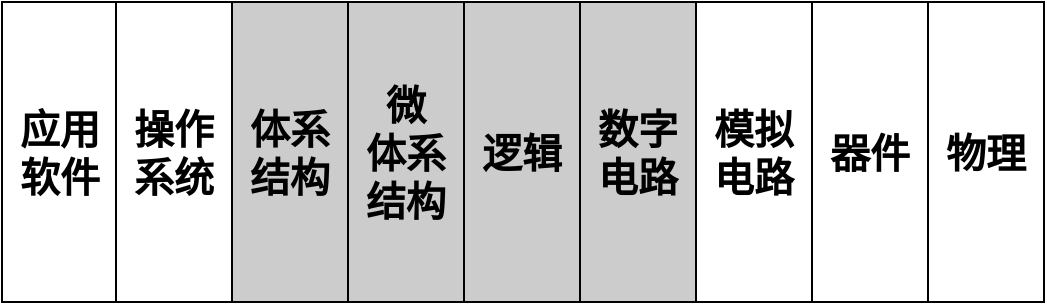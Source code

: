 <mxfile version="14.1.8" type="device"><diagram id="tY6oYXDw27DnlT7QsTZ9" name="第 1 页"><mxGraphModel dx="-1251" dy="556" grid="0" gridSize="10" guides="1" tooltips="1" connect="1" arrows="1" fold="1" page="0" pageScale="1" pageWidth="827" pageHeight="1169" math="0" shadow="0"><root><mxCell id="0"/><mxCell id="1" parent="0"/><mxCell id="QoXuk9__b7b1vvTNi_AI-1" value="&lt;font size=&quot;1&quot;&gt;&lt;b style=&quot;font-size: 20px&quot;&gt;应用软件&lt;/b&gt;&lt;/font&gt;" style="rounded=0;whiteSpace=wrap;html=1;rotation=0;" vertex="1" parent="1"><mxGeometry x="2047" y="336" width="58" height="150" as="geometry"/></mxCell><mxCell id="QoXuk9__b7b1vvTNi_AI-2" value="&lt;font size=&quot;1&quot;&gt;&lt;b style=&quot;font-size: 20px&quot;&gt;操作系统&lt;/b&gt;&lt;/font&gt;" style="rounded=0;whiteSpace=wrap;html=1;rotation=0;" vertex="1" parent="1"><mxGeometry x="2104" y="336" width="58" height="150" as="geometry"/></mxCell><mxCell id="QoXuk9__b7b1vvTNi_AI-3" value="&lt;font size=&quot;1&quot;&gt;&lt;b style=&quot;font-size: 20px&quot;&gt;体系结构&lt;/b&gt;&lt;/font&gt;" style="rounded=0;whiteSpace=wrap;html=1;rotation=0;fillColor=#CCCCCC;" vertex="1" parent="1"><mxGeometry x="2162" y="336" width="58" height="150" as="geometry"/></mxCell><mxCell id="QoXuk9__b7b1vvTNi_AI-4" value="&lt;font size=&quot;1&quot;&gt;&lt;b style=&quot;font-size: 20px&quot;&gt;微&lt;br&gt;体系结构&lt;/b&gt;&lt;/font&gt;" style="rounded=0;whiteSpace=wrap;html=1;rotation=0;fillColor=#CCCCCC;" vertex="1" parent="1"><mxGeometry x="2220" y="336" width="58" height="150" as="geometry"/></mxCell><mxCell id="QoXuk9__b7b1vvTNi_AI-5" value="&lt;font size=&quot;1&quot;&gt;&lt;b style=&quot;font-size: 20px&quot;&gt;逻辑&lt;/b&gt;&lt;/font&gt;" style="rounded=0;whiteSpace=wrap;html=1;rotation=0;fillColor=#CCCCCC;" vertex="1" parent="1"><mxGeometry x="2278" y="336" width="58" height="150" as="geometry"/></mxCell><mxCell id="QoXuk9__b7b1vvTNi_AI-6" value="&lt;font size=&quot;1&quot;&gt;&lt;b style=&quot;font-size: 20px&quot;&gt;数字电路&lt;/b&gt;&lt;/font&gt;" style="rounded=0;whiteSpace=wrap;html=1;rotation=0;fillColor=#CCCCCC;" vertex="1" parent="1"><mxGeometry x="2336" y="336" width="58" height="150" as="geometry"/></mxCell><mxCell id="QoXuk9__b7b1vvTNi_AI-7" value="&lt;font size=&quot;1&quot;&gt;&lt;b style=&quot;font-size: 20px&quot;&gt;模拟电路&lt;/b&gt;&lt;/font&gt;" style="rounded=0;whiteSpace=wrap;html=1;rotation=0;" vertex="1" parent="1"><mxGeometry x="2394" y="336" width="58" height="150" as="geometry"/></mxCell><mxCell id="QoXuk9__b7b1vvTNi_AI-8" value="&lt;font size=&quot;1&quot;&gt;&lt;b style=&quot;font-size: 20px&quot;&gt;器件&lt;/b&gt;&lt;/font&gt;" style="rounded=0;whiteSpace=wrap;html=1;rotation=0;" vertex="1" parent="1"><mxGeometry x="2452" y="336" width="58" height="150" as="geometry"/></mxCell><mxCell id="QoXuk9__b7b1vvTNi_AI-9" value="&lt;font size=&quot;1&quot;&gt;&lt;b style=&quot;font-size: 20px&quot;&gt;物理&lt;/b&gt;&lt;/font&gt;" style="rounded=0;whiteSpace=wrap;html=1;rotation=0;" vertex="1" parent="1"><mxGeometry x="2510" y="336" width="58" height="150" as="geometry"/></mxCell></root></mxGraphModel></diagram></mxfile>